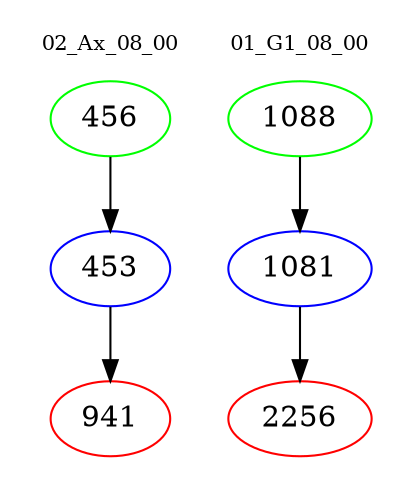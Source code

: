digraph{
subgraph cluster_0 {
color = white
label = "02_Ax_08_00";
fontsize=10;
T0_456 [label="456", color="green"]
T0_456 -> T0_453 [color="black"]
T0_453 [label="453", color="blue"]
T0_453 -> T0_941 [color="black"]
T0_941 [label="941", color="red"]
}
subgraph cluster_1 {
color = white
label = "01_G1_08_00";
fontsize=10;
T1_1088 [label="1088", color="green"]
T1_1088 -> T1_1081 [color="black"]
T1_1081 [label="1081", color="blue"]
T1_1081 -> T1_2256 [color="black"]
T1_2256 [label="2256", color="red"]
}
}
